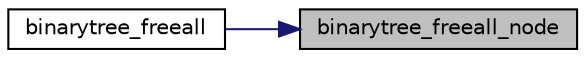 digraph "binarytree_freeall_node"
{
 // INTERACTIVE_SVG=YES
 // LATEX_PDF_SIZE
  edge [fontname="Helvetica",fontsize="10",labelfontname="Helvetica",labelfontsize="10"];
  node [fontname="Helvetica",fontsize="10",shape=record];
  rankdir="RL";
  Node14 [label="binarytree_freeall_node",height=0.2,width=0.4,color="black", fillcolor="grey75", style="filled", fontcolor="black",tooltip=" "];
  Node14 -> Node15 [dir="back",color="midnightblue",fontsize="10",style="solid",fontname="Helvetica"];
  Node15 [label="binarytree_freeall",height=0.2,width=0.4,color="black", fillcolor="white", style="filled",URL="$bintree_8h.html#a50ddcd0a04d2db4813bf7c0328c8a65a",tooltip=" "];
}
